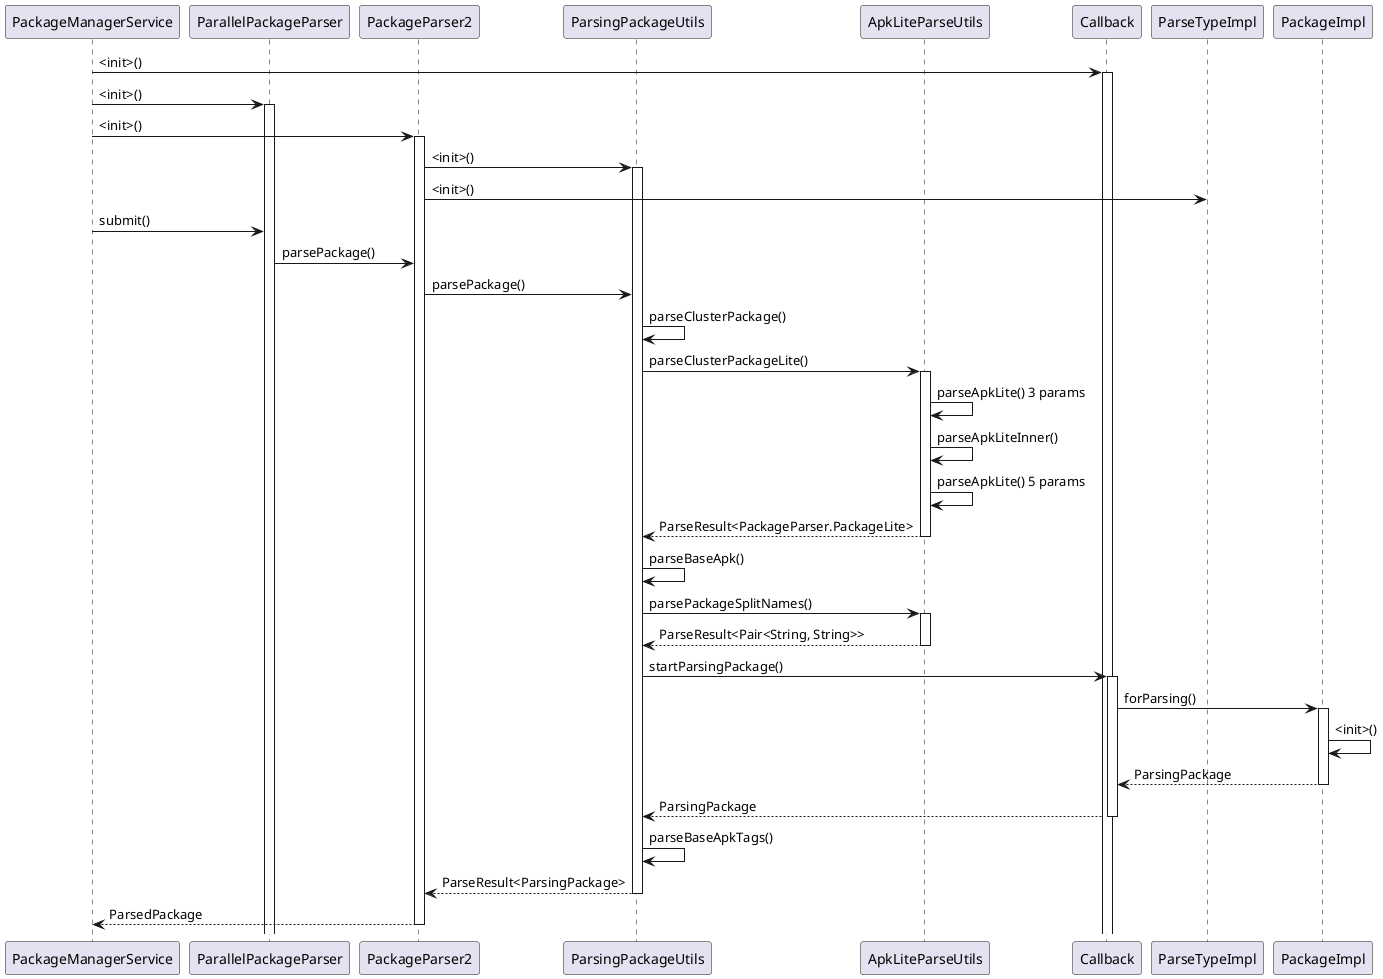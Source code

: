 @startuml
participant PackageManagerService as a
participant ParallelPackageParser as b
participant PackageParser2 as c
participant ParsingPackageUtils as d
participant ApkLiteParseUtils as e
participant Callback as f
participant ParseTypeImpl as g
participant PackageImpl as h

a->f : <init>()
activate f
a->b : <init>()
activate b
a->c : <init>()
activate c
c->d : <init>()
activate d
c->g : <init>()

a->b : submit()
b->c : parsePackage()
c->d : parsePackage()
d->d : parseClusterPackage()
d->e : parseClusterPackageLite()
activate e
e->e : parseApkLite() 3 params
e->e : parseApkLiteInner()
e->e : parseApkLite() 5 params
return ParseResult<PackageParser.PackageLite>
d->d : parseBaseApk()
d->e : parsePackageSplitNames()
activate e
return ParseResult<Pair<String, String>>


d->f : startParsingPackage()
activate f
f->h : forParsing()
activate h
h->h : <init>()
return ParsingPackage
return ParsingPackage
d->d : parseBaseApkTags()
return ParseResult<ParsingPackage>
return ParsedPackage
@enduml
